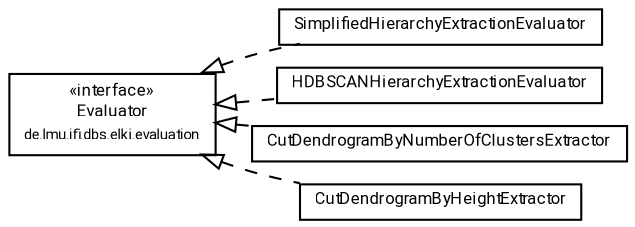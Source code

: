 #!/usr/local/bin/dot
#
# Class diagram 
# Generated by UMLGraph version R5_7_2-60-g0e99a6 (http://www.spinellis.gr/umlgraph/)
#

digraph G {
	graph [fontnames="svg"]
	edge [fontname="Roboto",fontsize=7,labelfontname="Roboto",labelfontsize=7,color="black"];
	node [fontname="Roboto",fontcolor="black",fontsize=8,shape=plaintext,margin=0,width=0,height=0];
	nodesep=0.15;
	ranksep=0.25;
	rankdir=LR;
	// de.lmu.ifi.dbs.elki.evaluation.clustering.extractor.SimplifiedHierarchyExtractionEvaluator
	c230713 [label=<<table title="de.lmu.ifi.dbs.elki.evaluation.clustering.extractor.SimplifiedHierarchyExtractionEvaluator" border="0" cellborder="1" cellspacing="0" cellpadding="2" href="SimplifiedHierarchyExtractionEvaluator.html" target="_parent">
		<tr><td><table border="0" cellspacing="0" cellpadding="1">
		<tr><td align="center" balign="center"> <font face="Roboto">SimplifiedHierarchyExtractionEvaluator</font> </td></tr>
		</table></td></tr>
		</table>>, URL="SimplifiedHierarchyExtractionEvaluator.html"];
	// de.lmu.ifi.dbs.elki.evaluation.clustering.extractor.HDBSCANHierarchyExtractionEvaluator
	c230715 [label=<<table title="de.lmu.ifi.dbs.elki.evaluation.clustering.extractor.HDBSCANHierarchyExtractionEvaluator" border="0" cellborder="1" cellspacing="0" cellpadding="2" href="HDBSCANHierarchyExtractionEvaluator.html" target="_parent">
		<tr><td><table border="0" cellspacing="0" cellpadding="1">
		<tr><td align="center" balign="center"> <font face="Roboto">HDBSCANHierarchyExtractionEvaluator</font> </td></tr>
		</table></td></tr>
		</table>>, URL="HDBSCANHierarchyExtractionEvaluator.html"];
	// de.lmu.ifi.dbs.elki.evaluation.clustering.extractor.CutDendrogramByNumberOfClustersExtractor
	c230717 [label=<<table title="de.lmu.ifi.dbs.elki.evaluation.clustering.extractor.CutDendrogramByNumberOfClustersExtractor" border="0" cellborder="1" cellspacing="0" cellpadding="2" href="CutDendrogramByNumberOfClustersExtractor.html" target="_parent">
		<tr><td><table border="0" cellspacing="0" cellpadding="1">
		<tr><td align="center" balign="center"> <font face="Roboto">CutDendrogramByNumberOfClustersExtractor</font> </td></tr>
		</table></td></tr>
		</table>>, URL="CutDendrogramByNumberOfClustersExtractor.html"];
	// de.lmu.ifi.dbs.elki.evaluation.clustering.extractor.CutDendrogramByHeightExtractor
	c230719 [label=<<table title="de.lmu.ifi.dbs.elki.evaluation.clustering.extractor.CutDendrogramByHeightExtractor" border="0" cellborder="1" cellspacing="0" cellpadding="2" href="CutDendrogramByHeightExtractor.html" target="_parent">
		<tr><td><table border="0" cellspacing="0" cellpadding="1">
		<tr><td align="center" balign="center"> <font face="Roboto">CutDendrogramByHeightExtractor</font> </td></tr>
		</table></td></tr>
		</table>>, URL="CutDendrogramByHeightExtractor.html"];
	// de.lmu.ifi.dbs.elki.evaluation.Evaluator
	c231324 [label=<<table title="de.lmu.ifi.dbs.elki.evaluation.Evaluator" border="0" cellborder="1" cellspacing="0" cellpadding="2" href="../../Evaluator.html" target="_parent">
		<tr><td><table border="0" cellspacing="0" cellpadding="1">
		<tr><td align="center" balign="center"> &#171;interface&#187; </td></tr>
		<tr><td align="center" balign="center"> <font face="Roboto">Evaluator</font> </td></tr>
		<tr><td align="center" balign="center"> <font face="Roboto" point-size="7.0">de.lmu.ifi.dbs.elki.evaluation</font> </td></tr>
		</table></td></tr>
		</table>>, URL="../../Evaluator.html"];
	// de.lmu.ifi.dbs.elki.evaluation.clustering.extractor.SimplifiedHierarchyExtractionEvaluator implements de.lmu.ifi.dbs.elki.evaluation.Evaluator
	c231324 -> c230713 [arrowtail=empty,style=dashed,dir=back,weight=9];
	// de.lmu.ifi.dbs.elki.evaluation.clustering.extractor.HDBSCANHierarchyExtractionEvaluator implements de.lmu.ifi.dbs.elki.evaluation.Evaluator
	c231324 -> c230715 [arrowtail=empty,style=dashed,dir=back,weight=9];
	// de.lmu.ifi.dbs.elki.evaluation.clustering.extractor.CutDendrogramByNumberOfClustersExtractor implements de.lmu.ifi.dbs.elki.evaluation.Evaluator
	c231324 -> c230717 [arrowtail=empty,style=dashed,dir=back,weight=9];
	// de.lmu.ifi.dbs.elki.evaluation.clustering.extractor.CutDendrogramByHeightExtractor implements de.lmu.ifi.dbs.elki.evaluation.Evaluator
	c231324 -> c230719 [arrowtail=empty,style=dashed,dir=back,weight=9];
}

